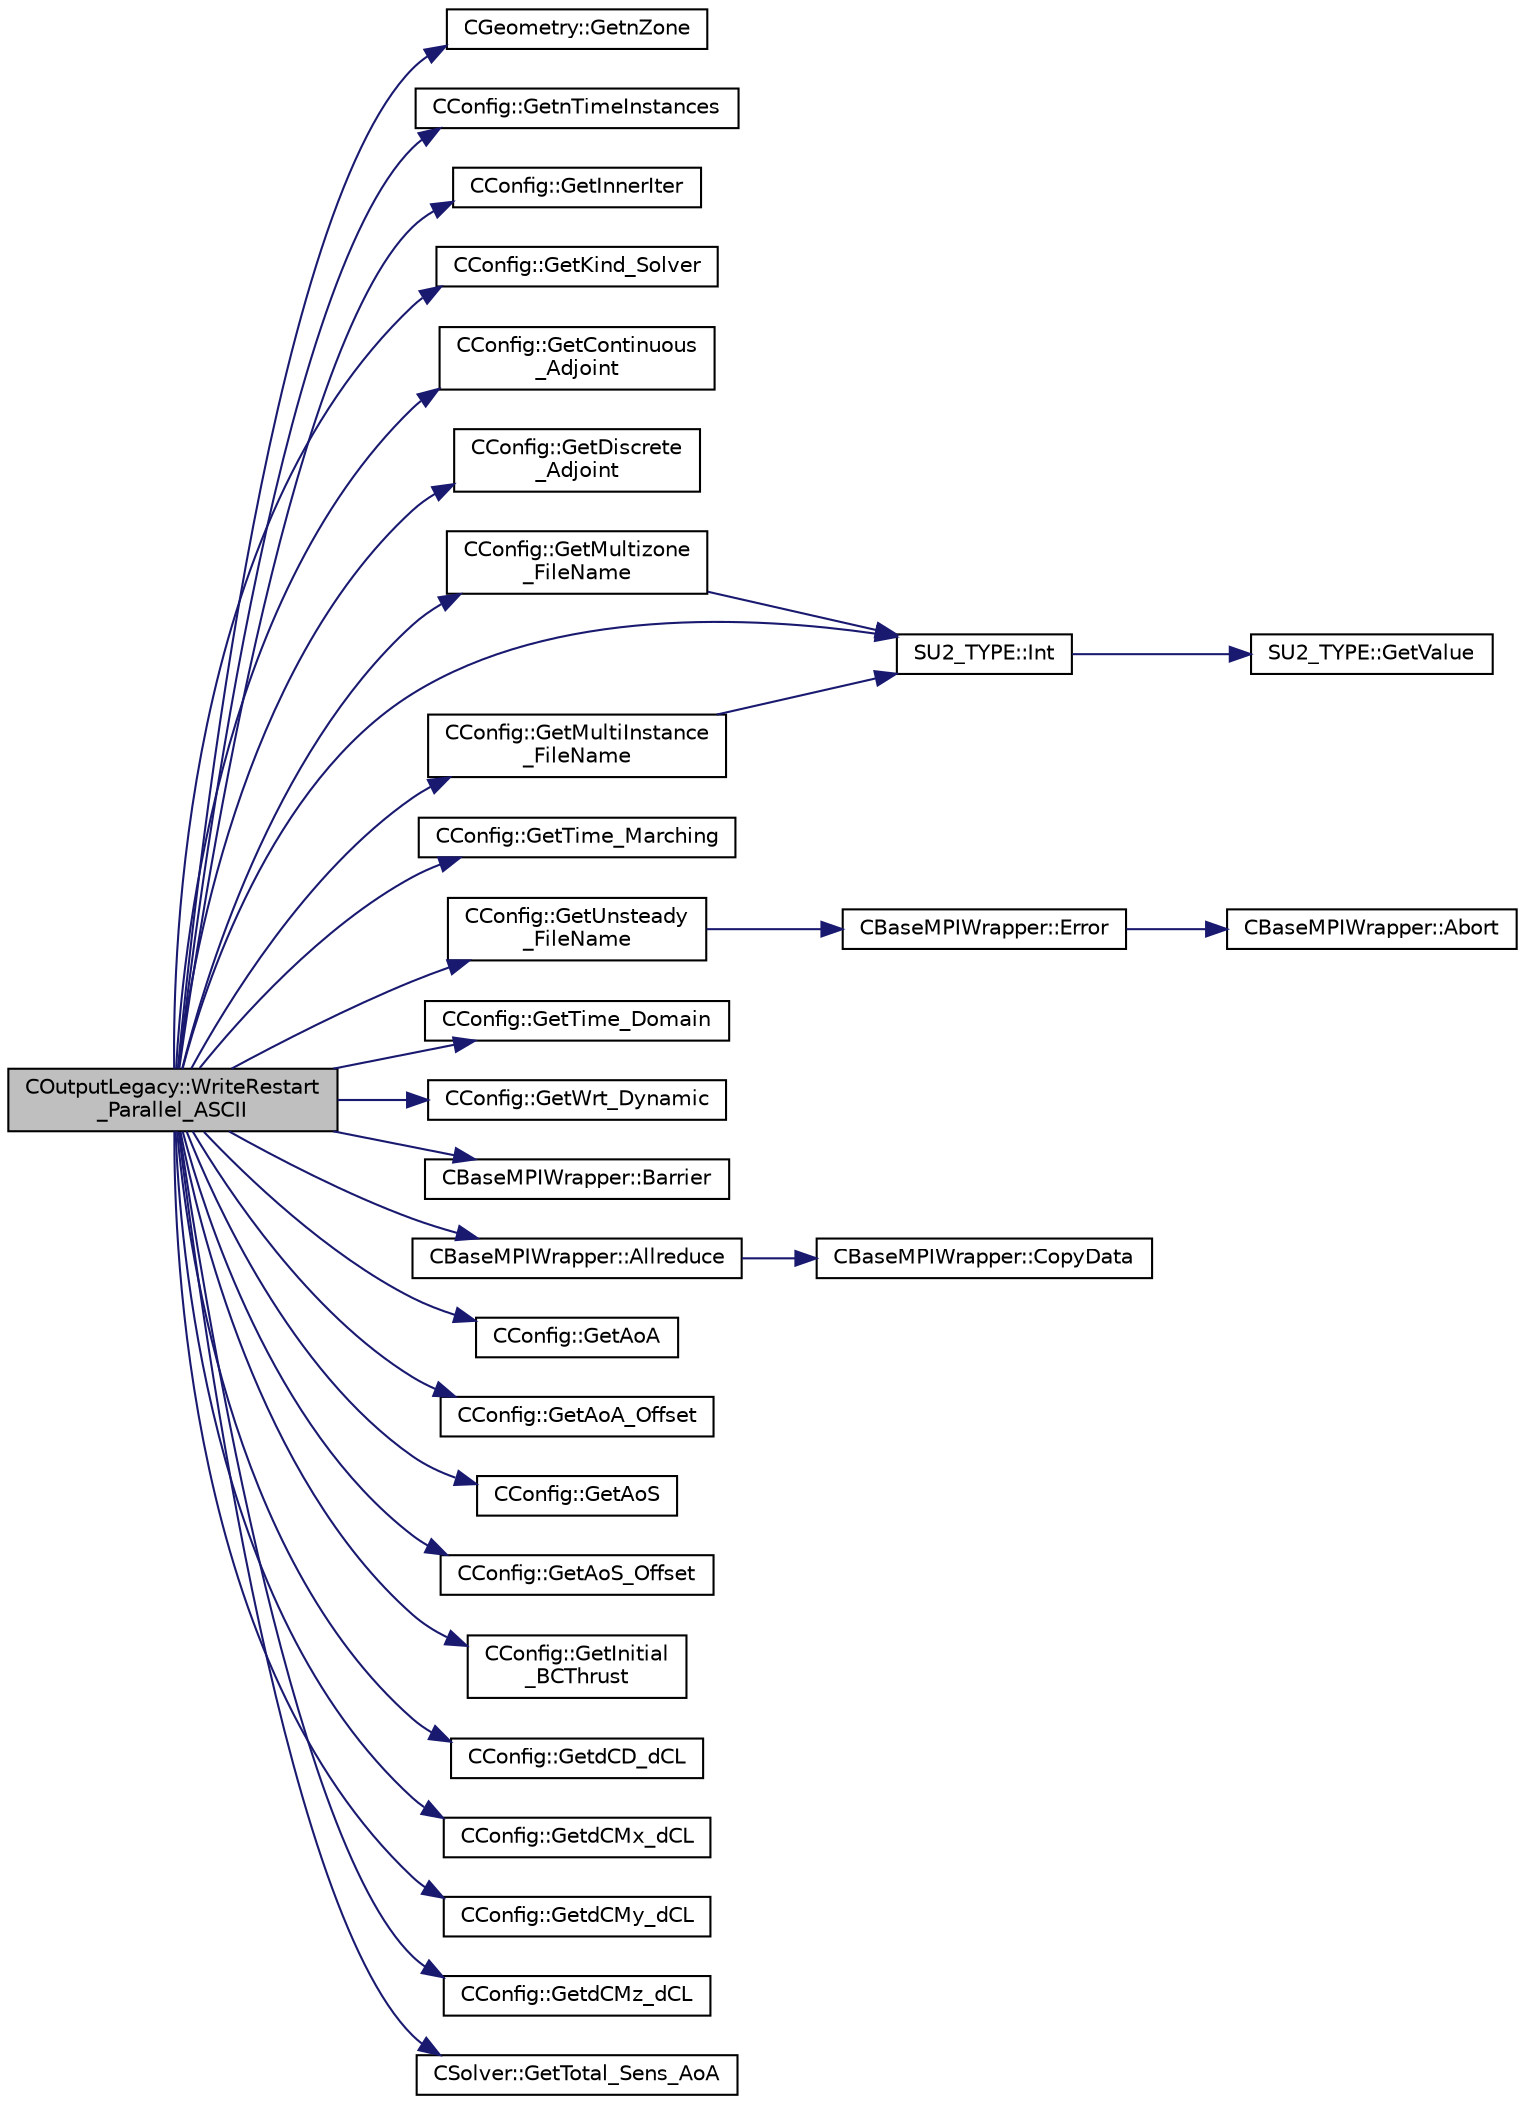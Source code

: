 digraph "COutputLegacy::WriteRestart_Parallel_ASCII"
{
  edge [fontname="Helvetica",fontsize="10",labelfontname="Helvetica",labelfontsize="10"];
  node [fontname="Helvetica",fontsize="10",shape=record];
  rankdir="LR";
  Node2480 [label="COutputLegacy::WriteRestart\l_Parallel_ASCII",height=0.2,width=0.4,color="black", fillcolor="grey75", style="filled", fontcolor="black"];
  Node2480 -> Node2481 [color="midnightblue",fontsize="10",style="solid",fontname="Helvetica"];
  Node2481 [label="CGeometry::GetnZone",height=0.2,width=0.4,color="black", fillcolor="white", style="filled",URL="$class_c_geometry.html#a9c19673865bedc65b6f3a27ba7b81967",tooltip="Get number of zones. "];
  Node2480 -> Node2482 [color="midnightblue",fontsize="10",style="solid",fontname="Helvetica"];
  Node2482 [label="CConfig::GetnTimeInstances",height=0.2,width=0.4,color="black", fillcolor="white", style="filled",URL="$class_c_config.html#a2e52fd45c8b5179c9cb3ce5fff935f11",tooltip="Retrieves the number of periodic time instances for Harmonic Balance. "];
  Node2480 -> Node2483 [color="midnightblue",fontsize="10",style="solid",fontname="Helvetica"];
  Node2483 [label="CConfig::GetInnerIter",height=0.2,width=0.4,color="black", fillcolor="white", style="filled",URL="$class_c_config.html#afb04e3794a1a3cef3c5897f31f2efd2d",tooltip="Get the current FSI iteration number. "];
  Node2480 -> Node2484 [color="midnightblue",fontsize="10",style="solid",fontname="Helvetica"];
  Node2484 [label="CConfig::GetKind_Solver",height=0.2,width=0.4,color="black", fillcolor="white", style="filled",URL="$class_c_config.html#a0e2628fc803f14ec6179427ee02e8655",tooltip="Governing equations of the flow (it can be different from the run time equation). ..."];
  Node2480 -> Node2485 [color="midnightblue",fontsize="10",style="solid",fontname="Helvetica"];
  Node2485 [label="CConfig::GetContinuous\l_Adjoint",height=0.2,width=0.4,color="black", fillcolor="white", style="filled",URL="$class_c_config.html#a2917fd8eeb6a8bf275a3fc351aac2a5e",tooltip="Determines if problem is adjoint. "];
  Node2480 -> Node2486 [color="midnightblue",fontsize="10",style="solid",fontname="Helvetica"];
  Node2486 [label="CConfig::GetDiscrete\l_Adjoint",height=0.2,width=0.4,color="black", fillcolor="white", style="filled",URL="$class_c_config.html#abe9f117dab934d76e518a9e8e40b142a",tooltip="Get the indicator whether we are solving an discrete adjoint problem. "];
  Node2480 -> Node2487 [color="midnightblue",fontsize="10",style="solid",fontname="Helvetica"];
  Node2487 [label="CConfig::GetMultizone\l_FileName",height=0.2,width=0.4,color="black", fillcolor="white", style="filled",URL="$class_c_config.html#af4d81fc4ec805bb4a89f3739048d8824",tooltip="Append the zone index to the restart or the solution files. "];
  Node2487 -> Node2488 [color="midnightblue",fontsize="10",style="solid",fontname="Helvetica"];
  Node2488 [label="SU2_TYPE::Int",height=0.2,width=0.4,color="black", fillcolor="white", style="filled",URL="$namespace_s_u2___t_y_p_e.html#a6b48817766d8a6486caa2807a52f6bae",tooltip="Casts the primitive value to int (uses GetValue, already implemented for each type). "];
  Node2488 -> Node2489 [color="midnightblue",fontsize="10",style="solid",fontname="Helvetica"];
  Node2489 [label="SU2_TYPE::GetValue",height=0.2,width=0.4,color="black", fillcolor="white", style="filled",URL="$namespace_s_u2___t_y_p_e.html#a0ed43473f5a450ce028d088427bf10cb",tooltip="Get the (primitive) value of the datatype (needs to be implemented for each new type). "];
  Node2480 -> Node2490 [color="midnightblue",fontsize="10",style="solid",fontname="Helvetica"];
  Node2490 [label="CConfig::GetMultiInstance\l_FileName",height=0.2,width=0.4,color="black", fillcolor="white", style="filled",URL="$class_c_config.html#aa09a28009de12d84ac2e640489bc70fe",tooltip="Append the instance index to the restart or the solution files. "];
  Node2490 -> Node2488 [color="midnightblue",fontsize="10",style="solid",fontname="Helvetica"];
  Node2480 -> Node2491 [color="midnightblue",fontsize="10",style="solid",fontname="Helvetica"];
  Node2491 [label="CConfig::GetTime_Marching",height=0.2,width=0.4,color="black", fillcolor="white", style="filled",URL="$class_c_config.html#a864d499ce740184803607801c47abda7",tooltip="Provides information about the time integration, and change the write in the output files information..."];
  Node2480 -> Node2492 [color="midnightblue",fontsize="10",style="solid",fontname="Helvetica"];
  Node2492 [label="CConfig::GetUnsteady\l_FileName",height=0.2,width=0.4,color="black", fillcolor="white", style="filled",URL="$class_c_config.html#a58c909cea24176adb2b2e9115fa6de7f",tooltip="Augment the input filename with the iteration number for an unsteady file. "];
  Node2492 -> Node2493 [color="midnightblue",fontsize="10",style="solid",fontname="Helvetica"];
  Node2493 [label="CBaseMPIWrapper::Error",height=0.2,width=0.4,color="black", fillcolor="white", style="filled",URL="$class_c_base_m_p_i_wrapper.html#a04457c47629bda56704e6a8804833eeb"];
  Node2493 -> Node2494 [color="midnightblue",fontsize="10",style="solid",fontname="Helvetica"];
  Node2494 [label="CBaseMPIWrapper::Abort",height=0.2,width=0.4,color="black", fillcolor="white", style="filled",URL="$class_c_base_m_p_i_wrapper.html#a21ef5681e2acb532d345e9bab173ef07"];
  Node2480 -> Node2488 [color="midnightblue",fontsize="10",style="solid",fontname="Helvetica"];
  Node2480 -> Node2495 [color="midnightblue",fontsize="10",style="solid",fontname="Helvetica"];
  Node2495 [label="CConfig::GetTime_Domain",height=0.2,width=0.4,color="black", fillcolor="white", style="filled",URL="$class_c_config.html#a6a11350b3c8d7577318be43cda6f7292",tooltip="Check if the multizone problem is solved for time domain. "];
  Node2480 -> Node2496 [color="midnightblue",fontsize="10",style="solid",fontname="Helvetica"];
  Node2496 [label="CConfig::GetWrt_Dynamic",height=0.2,width=0.4,color="black", fillcolor="white", style="filled",URL="$class_c_config.html#a53f1925f8888cba2677cc58af8cbb821",tooltip="Get information about writing dynamic structural analysis headers and file extensions. "];
  Node2480 -> Node2497 [color="midnightblue",fontsize="10",style="solid",fontname="Helvetica"];
  Node2497 [label="CBaseMPIWrapper::Barrier",height=0.2,width=0.4,color="black", fillcolor="white", style="filled",URL="$class_c_base_m_p_i_wrapper.html#a07f24df31c87ac960540ce8ac2b407d2"];
  Node2480 -> Node2498 [color="midnightblue",fontsize="10",style="solid",fontname="Helvetica"];
  Node2498 [label="CBaseMPIWrapper::Allreduce",height=0.2,width=0.4,color="black", fillcolor="white", style="filled",URL="$class_c_base_m_p_i_wrapper.html#a637b6fd917a8ca91ce748ba88e0d66b6"];
  Node2498 -> Node2499 [color="midnightblue",fontsize="10",style="solid",fontname="Helvetica"];
  Node2499 [label="CBaseMPIWrapper::CopyData",height=0.2,width=0.4,color="black", fillcolor="white", style="filled",URL="$class_c_base_m_p_i_wrapper.html#a4725cc1dd65b161b483e812a538a5e36"];
  Node2480 -> Node2500 [color="midnightblue",fontsize="10",style="solid",fontname="Helvetica"];
  Node2500 [label="CConfig::GetAoA",height=0.2,width=0.4,color="black", fillcolor="white", style="filled",URL="$class_c_config.html#a6020a5df7025ffb286f9b9f55f3f2773",tooltip="Get the angle of attack of the body. This is the angle between a reference line on a lifting body (of..."];
  Node2480 -> Node2501 [color="midnightblue",fontsize="10",style="solid",fontname="Helvetica"];
  Node2501 [label="CConfig::GetAoA_Offset",height=0.2,width=0.4,color="black", fillcolor="white", style="filled",URL="$class_c_config.html#a66d1bb839b944f7993c76ed722bbb44c",tooltip="Get the off set angle of attack of the body. The solution and the geometry file are able to modifity ..."];
  Node2480 -> Node2502 [color="midnightblue",fontsize="10",style="solid",fontname="Helvetica"];
  Node2502 [label="CConfig::GetAoS",height=0.2,width=0.4,color="black", fillcolor="white", style="filled",URL="$class_c_config.html#a4305a79a4c74f13160c0dd8daae181ef",tooltip="Get the angle of sideslip of the body. It relates to the rotation of the aircraft centerline from the..."];
  Node2480 -> Node2503 [color="midnightblue",fontsize="10",style="solid",fontname="Helvetica"];
  Node2503 [label="CConfig::GetAoS_Offset",height=0.2,width=0.4,color="black", fillcolor="white", style="filled",URL="$class_c_config.html#a3d911c6e404f8c483a93796c4df7d370",tooltip="Get the off set sideslip angle of the body. The solution and the geometry file are able to modifity t..."];
  Node2480 -> Node2504 [color="midnightblue",fontsize="10",style="solid",fontname="Helvetica"];
  Node2504 [label="CConfig::GetInitial\l_BCThrust",height=0.2,width=0.4,color="black", fillcolor="white", style="filled",URL="$class_c_config.html#a27bc7ced00494bb28f39d8e7eddcf5bc",tooltip="Get the value of the non-dimensionalized actuator disk turbulence intensity. "];
  Node2480 -> Node2505 [color="midnightblue",fontsize="10",style="solid",fontname="Helvetica"];
  Node2505 [label="CConfig::GetdCD_dCL",height=0.2,width=0.4,color="black", fillcolor="white", style="filled",URL="$class_c_config.html#a2711fd3e48037f5972691787f2a5ea78",tooltip="Value of the weight of the CD, CL, CM optimization. "];
  Node2480 -> Node2506 [color="midnightblue",fontsize="10",style="solid",fontname="Helvetica"];
  Node2506 [label="CConfig::GetdCMx_dCL",height=0.2,width=0.4,color="black", fillcolor="white", style="filled",URL="$class_c_config.html#a543ee47693a711eee6fd8f00671b3802",tooltip="Value of the weight of the CD, CL, CM optimization. "];
  Node2480 -> Node2507 [color="midnightblue",fontsize="10",style="solid",fontname="Helvetica"];
  Node2507 [label="CConfig::GetdCMy_dCL",height=0.2,width=0.4,color="black", fillcolor="white", style="filled",URL="$class_c_config.html#a287242969576bb4c0a303d50e907eb29",tooltip="Value of the weight of the CD, CL, CM optimization. "];
  Node2480 -> Node2508 [color="midnightblue",fontsize="10",style="solid",fontname="Helvetica"];
  Node2508 [label="CConfig::GetdCMz_dCL",height=0.2,width=0.4,color="black", fillcolor="white", style="filled",URL="$class_c_config.html#a6385f8ea2c2b24481683d73573391acb",tooltip="Value of the weight of the CD, CL, CM optimization. "];
  Node2480 -> Node2509 [color="midnightblue",fontsize="10",style="solid",fontname="Helvetica"];
  Node2509 [label="CSolver::GetTotal_Sens_AoA",height=0.2,width=0.4,color="black", fillcolor="white", style="filled",URL="$class_c_solver.html#a5ffddb54c116f5bf56b83a075d4437d3",tooltip="A virtual member. "];
}
